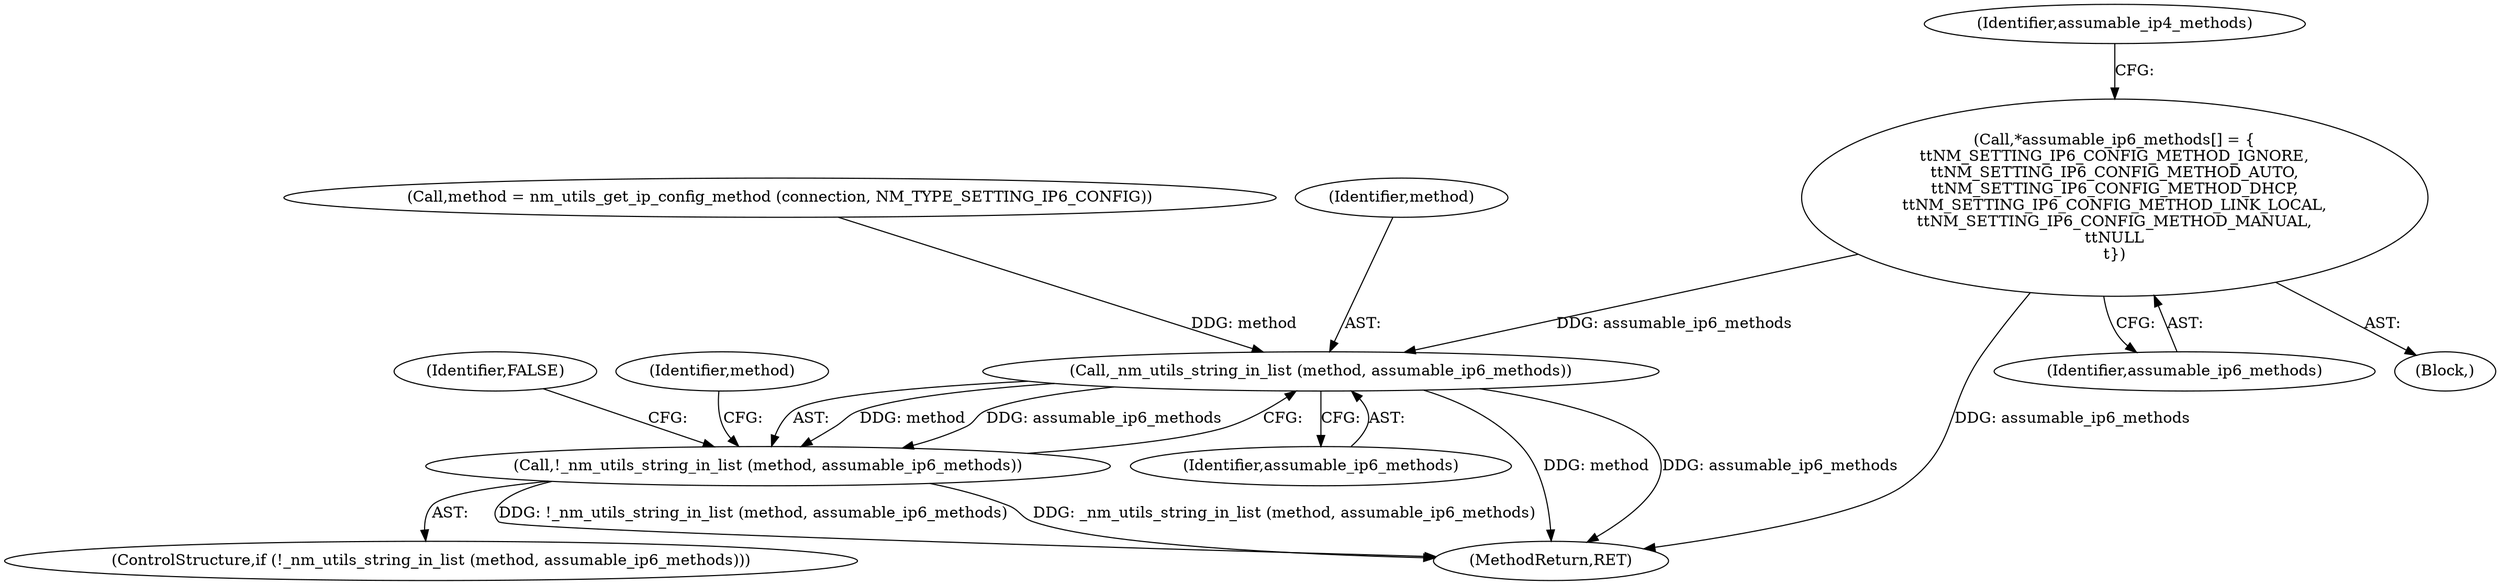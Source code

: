 digraph "0_NetworkManager_d5fc88e573fa58b93034b04d35a2454f5d28cad9@pointer" {
"1003231" [label="(Call,*assumable_ip6_methods[] = {\n\t\tNM_SETTING_IP6_CONFIG_METHOD_IGNORE,\n\t\tNM_SETTING_IP6_CONFIG_METHOD_AUTO,\n\t\tNM_SETTING_IP6_CONFIG_METHOD_DHCP,\n\t\tNM_SETTING_IP6_CONFIG_METHOD_LINK_LOCAL,\n\t\tNM_SETTING_IP6_CONFIG_METHOD_MANUAL,\n\t\tNULL\n\t})"];
"1003280" [label="(Call,_nm_utils_string_in_list (method, assumable_ip6_methods))"];
"1003279" [label="(Call,!_nm_utils_string_in_list (method, assumable_ip6_methods))"];
"1003278" [label="(ControlStructure,if (!_nm_utils_string_in_list (method, assumable_ip6_methods)))"];
"1003279" [label="(Call,!_nm_utils_string_in_list (method, assumable_ip6_methods))"];
"1003284" [label="(Identifier,FALSE)"];
"1003286" [label="(Identifier,method)"];
"1003235" [label="(Identifier,assumable_ip4_methods)"];
"1003273" [label="(Call,method = nm_utils_get_ip_config_method (connection, NM_TYPE_SETTING_IP6_CONFIG))"];
"1003282" [label="(Identifier,assumable_ip6_methods)"];
"1003281" [label="(Identifier,method)"];
"1007368" [label="(MethodReturn,RET)"];
"1003280" [label="(Call,_nm_utils_string_in_list (method, assumable_ip6_methods))"];
"1003232" [label="(Identifier,assumable_ip6_methods)"];
"1003222" [label="(Block,)"];
"1003231" [label="(Call,*assumable_ip6_methods[] = {\n\t\tNM_SETTING_IP6_CONFIG_METHOD_IGNORE,\n\t\tNM_SETTING_IP6_CONFIG_METHOD_AUTO,\n\t\tNM_SETTING_IP6_CONFIG_METHOD_DHCP,\n\t\tNM_SETTING_IP6_CONFIG_METHOD_LINK_LOCAL,\n\t\tNM_SETTING_IP6_CONFIG_METHOD_MANUAL,\n\t\tNULL\n\t})"];
"1003231" -> "1003222"  [label="AST: "];
"1003231" -> "1003232"  [label="CFG: "];
"1003232" -> "1003231"  [label="AST: "];
"1003235" -> "1003231"  [label="CFG: "];
"1003231" -> "1007368"  [label="DDG: assumable_ip6_methods"];
"1003231" -> "1003280"  [label="DDG: assumable_ip6_methods"];
"1003280" -> "1003279"  [label="AST: "];
"1003280" -> "1003282"  [label="CFG: "];
"1003281" -> "1003280"  [label="AST: "];
"1003282" -> "1003280"  [label="AST: "];
"1003279" -> "1003280"  [label="CFG: "];
"1003280" -> "1007368"  [label="DDG: method"];
"1003280" -> "1007368"  [label="DDG: assumable_ip6_methods"];
"1003280" -> "1003279"  [label="DDG: method"];
"1003280" -> "1003279"  [label="DDG: assumable_ip6_methods"];
"1003273" -> "1003280"  [label="DDG: method"];
"1003279" -> "1003278"  [label="AST: "];
"1003284" -> "1003279"  [label="CFG: "];
"1003286" -> "1003279"  [label="CFG: "];
"1003279" -> "1007368"  [label="DDG: !_nm_utils_string_in_list (method, assumable_ip6_methods)"];
"1003279" -> "1007368"  [label="DDG: _nm_utils_string_in_list (method, assumable_ip6_methods)"];
}

